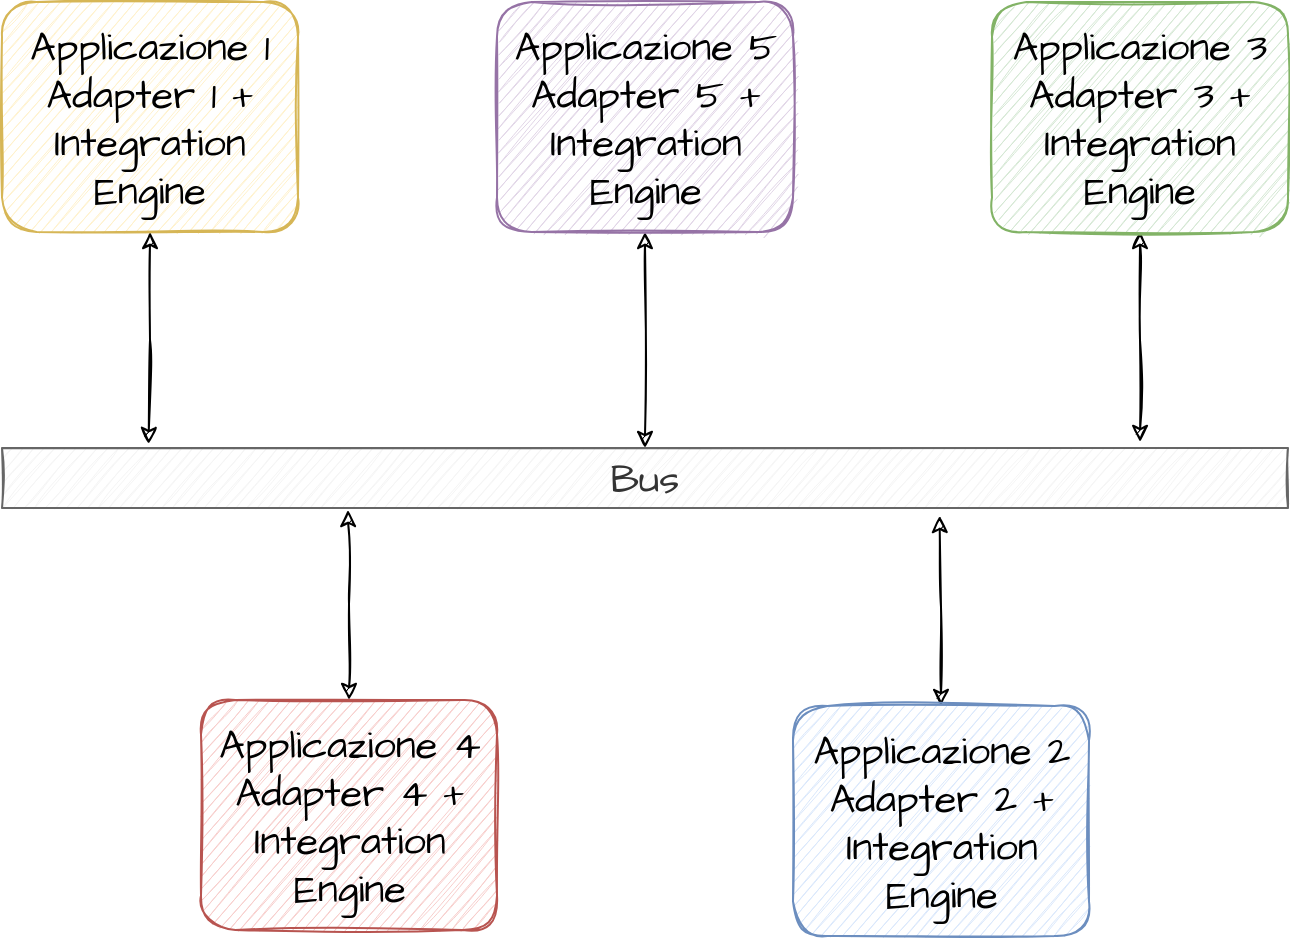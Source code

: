 <mxfile version="16.0.3" type="device"><diagram id="iR7kW6d5z7mH8W_eMVzF" name="Page-1"><mxGraphModel dx="1422" dy="745" grid="0" gridSize="10" guides="1" tooltips="1" connect="1" arrows="1" fold="1" page="1" pageScale="1" pageWidth="827" pageHeight="1169" math="0" shadow="0"><root><mxCell id="0"/><mxCell id="1" parent="0"/><mxCell id="r3QBWAD-RY2wLGUzxLm_-6" style="edgeStyle=orthogonalEdgeStyle;rounded=0;orthogonalLoop=1;jettySize=auto;html=1;entryX=0.114;entryY=-0.067;entryDx=0;entryDy=0;entryPerimeter=0;fontFamily=Architects Daughter;fontSource=https%3A%2F%2Ffonts.googleapis.com%2Fcss%3Ffamily%3DArchitects%2BDaughter;fontSize=20;sketch=1;startArrow=classic;startFill=1;" edge="1" parent="1" source="LwVA78MGahFg6l0W7koL-2" target="r3QBWAD-RY2wLGUzxLm_-1"><mxGeometry relative="1" as="geometry"/></mxCell><mxCell id="LwVA78MGahFg6l0W7koL-2" value="&lt;div&gt;Applicazione 1&lt;/div&gt;&lt;div&gt;Adapter 1 + Integration Engine&lt;br&gt;&lt;/div&gt;" style="rounded=1;whiteSpace=wrap;html=1;sketch=1;hachureGap=4;fontFamily=Architects Daughter;fontSource=https%3A%2F%2Ffonts.googleapis.com%2Fcss%3Ffamily%3DArchitects%2BDaughter;fontSize=20;fillColor=#fff2cc;strokeColor=#d6b656;" parent="1" vertex="1"><mxGeometry x="67" y="133" width="148" height="115" as="geometry"/></mxCell><mxCell id="r3QBWAD-RY2wLGUzxLm_-1" value="Bus" style="rounded=0;whiteSpace=wrap;html=1;sketch=1;fontSize=20;fontFamily=Architects Daughter;fontSource=https%3A%2F%2Ffonts.googleapis.com%2Fcss%3Ffamily%3DArchitects%2BDaughter;fillColor=#f5f5f5;fontColor=#333333;strokeColor=#666666;" vertex="1" parent="1"><mxGeometry x="67" y="356" width="643" height="30" as="geometry"/></mxCell><mxCell id="r3QBWAD-RY2wLGUzxLm_-7" style="edgeStyle=orthogonalEdgeStyle;rounded=0;sketch=1;orthogonalLoop=1;jettySize=auto;html=1;entryX=0.5;entryY=0;entryDx=0;entryDy=0;fontFamily=Architects Daughter;fontSource=https%3A%2F%2Ffonts.googleapis.com%2Fcss%3Ffamily%3DArchitects%2BDaughter;fontSize=20;startArrow=classic;startFill=1;" edge="1" parent="1" source="r3QBWAD-RY2wLGUzxLm_-2" target="r3QBWAD-RY2wLGUzxLm_-1"><mxGeometry relative="1" as="geometry"/></mxCell><mxCell id="r3QBWAD-RY2wLGUzxLm_-2" value="&lt;div&gt;Applicazione 5&lt;br&gt;&lt;/div&gt;&lt;div&gt;Adapter 5 + Integration Engine&lt;br&gt;&lt;/div&gt;" style="rounded=1;whiteSpace=wrap;html=1;sketch=1;hachureGap=4;fontFamily=Architects Daughter;fontSource=https%3A%2F%2Ffonts.googleapis.com%2Fcss%3Ffamily%3DArchitects%2BDaughter;fontSize=20;fillColor=#e1d5e7;strokeColor=#9673a6;" vertex="1" parent="1"><mxGeometry x="314.5" y="133" width="148" height="115" as="geometry"/></mxCell><mxCell id="r3QBWAD-RY2wLGUzxLm_-8" style="edgeStyle=orthogonalEdgeStyle;rounded=0;sketch=1;orthogonalLoop=1;jettySize=auto;html=1;entryX=0.885;entryY=-0.1;entryDx=0;entryDy=0;entryPerimeter=0;fontFamily=Architects Daughter;fontSource=https%3A%2F%2Ffonts.googleapis.com%2Fcss%3Ffamily%3DArchitects%2BDaughter;fontSize=20;startArrow=classic;startFill=1;" edge="1" parent="1" source="r3QBWAD-RY2wLGUzxLm_-3" target="r3QBWAD-RY2wLGUzxLm_-1"><mxGeometry relative="1" as="geometry"/></mxCell><mxCell id="r3QBWAD-RY2wLGUzxLm_-3" value="&lt;div&gt;Applicazione 3&lt;br&gt;&lt;/div&gt;&lt;div&gt;Adapter 3 + Integration Engine&lt;br&gt;&lt;/div&gt;" style="rounded=1;whiteSpace=wrap;html=1;sketch=1;hachureGap=4;fontFamily=Architects Daughter;fontSource=https%3A%2F%2Ffonts.googleapis.com%2Fcss%3Ffamily%3DArchitects%2BDaughter;fontSize=20;fillColor=#d5e8d4;strokeColor=#82b366;" vertex="1" parent="1"><mxGeometry x="562" y="133" width="148" height="115" as="geometry"/></mxCell><mxCell id="r3QBWAD-RY2wLGUzxLm_-10" style="edgeStyle=orthogonalEdgeStyle;rounded=0;sketch=1;orthogonalLoop=1;jettySize=auto;html=1;entryX=0.269;entryY=1.033;entryDx=0;entryDy=0;entryPerimeter=0;fontFamily=Architects Daughter;fontSource=https%3A%2F%2Ffonts.googleapis.com%2Fcss%3Ffamily%3DArchitects%2BDaughter;fontSize=20;startArrow=classic;startFill=1;" edge="1" parent="1" source="r3QBWAD-RY2wLGUzxLm_-4" target="r3QBWAD-RY2wLGUzxLm_-1"><mxGeometry relative="1" as="geometry"/></mxCell><mxCell id="r3QBWAD-RY2wLGUzxLm_-4" value="&lt;div&gt;Applicazione 4&lt;br&gt;&lt;/div&gt;&lt;div&gt;Adapter 4 + Integration Engine&lt;br&gt;&lt;/div&gt;" style="rounded=1;whiteSpace=wrap;html=1;sketch=1;hachureGap=4;fontFamily=Architects Daughter;fontSource=https%3A%2F%2Ffonts.googleapis.com%2Fcss%3Ffamily%3DArchitects%2BDaughter;fontSize=20;fillColor=#f8cecc;strokeColor=#b85450;" vertex="1" parent="1"><mxGeometry x="166.5" y="482" width="148" height="115" as="geometry"/></mxCell><mxCell id="r3QBWAD-RY2wLGUzxLm_-9" style="edgeStyle=orthogonalEdgeStyle;rounded=0;sketch=1;orthogonalLoop=1;jettySize=auto;html=1;entryX=0.729;entryY=1.133;entryDx=0;entryDy=0;entryPerimeter=0;fontFamily=Architects Daughter;fontSource=https%3A%2F%2Ffonts.googleapis.com%2Fcss%3Ffamily%3DArchitects%2BDaughter;fontSize=20;startArrow=classic;startFill=1;" edge="1" parent="1" source="r3QBWAD-RY2wLGUzxLm_-5" target="r3QBWAD-RY2wLGUzxLm_-1"><mxGeometry relative="1" as="geometry"/></mxCell><mxCell id="r3QBWAD-RY2wLGUzxLm_-5" value="&lt;div&gt;Applicazione 2&lt;br&gt;&lt;/div&gt;&lt;div&gt;Adapter 2 + Integration Engine&lt;br&gt;&lt;/div&gt;" style="rounded=1;whiteSpace=wrap;html=1;sketch=1;hachureGap=4;fontFamily=Architects Daughter;fontSource=https%3A%2F%2Ffonts.googleapis.com%2Fcss%3Ffamily%3DArchitects%2BDaughter;fontSize=20;fillColor=#dae8fc;strokeColor=#6c8ebf;" vertex="1" parent="1"><mxGeometry x="462.5" y="485" width="148" height="115" as="geometry"/></mxCell></root></mxGraphModel></diagram></mxfile>